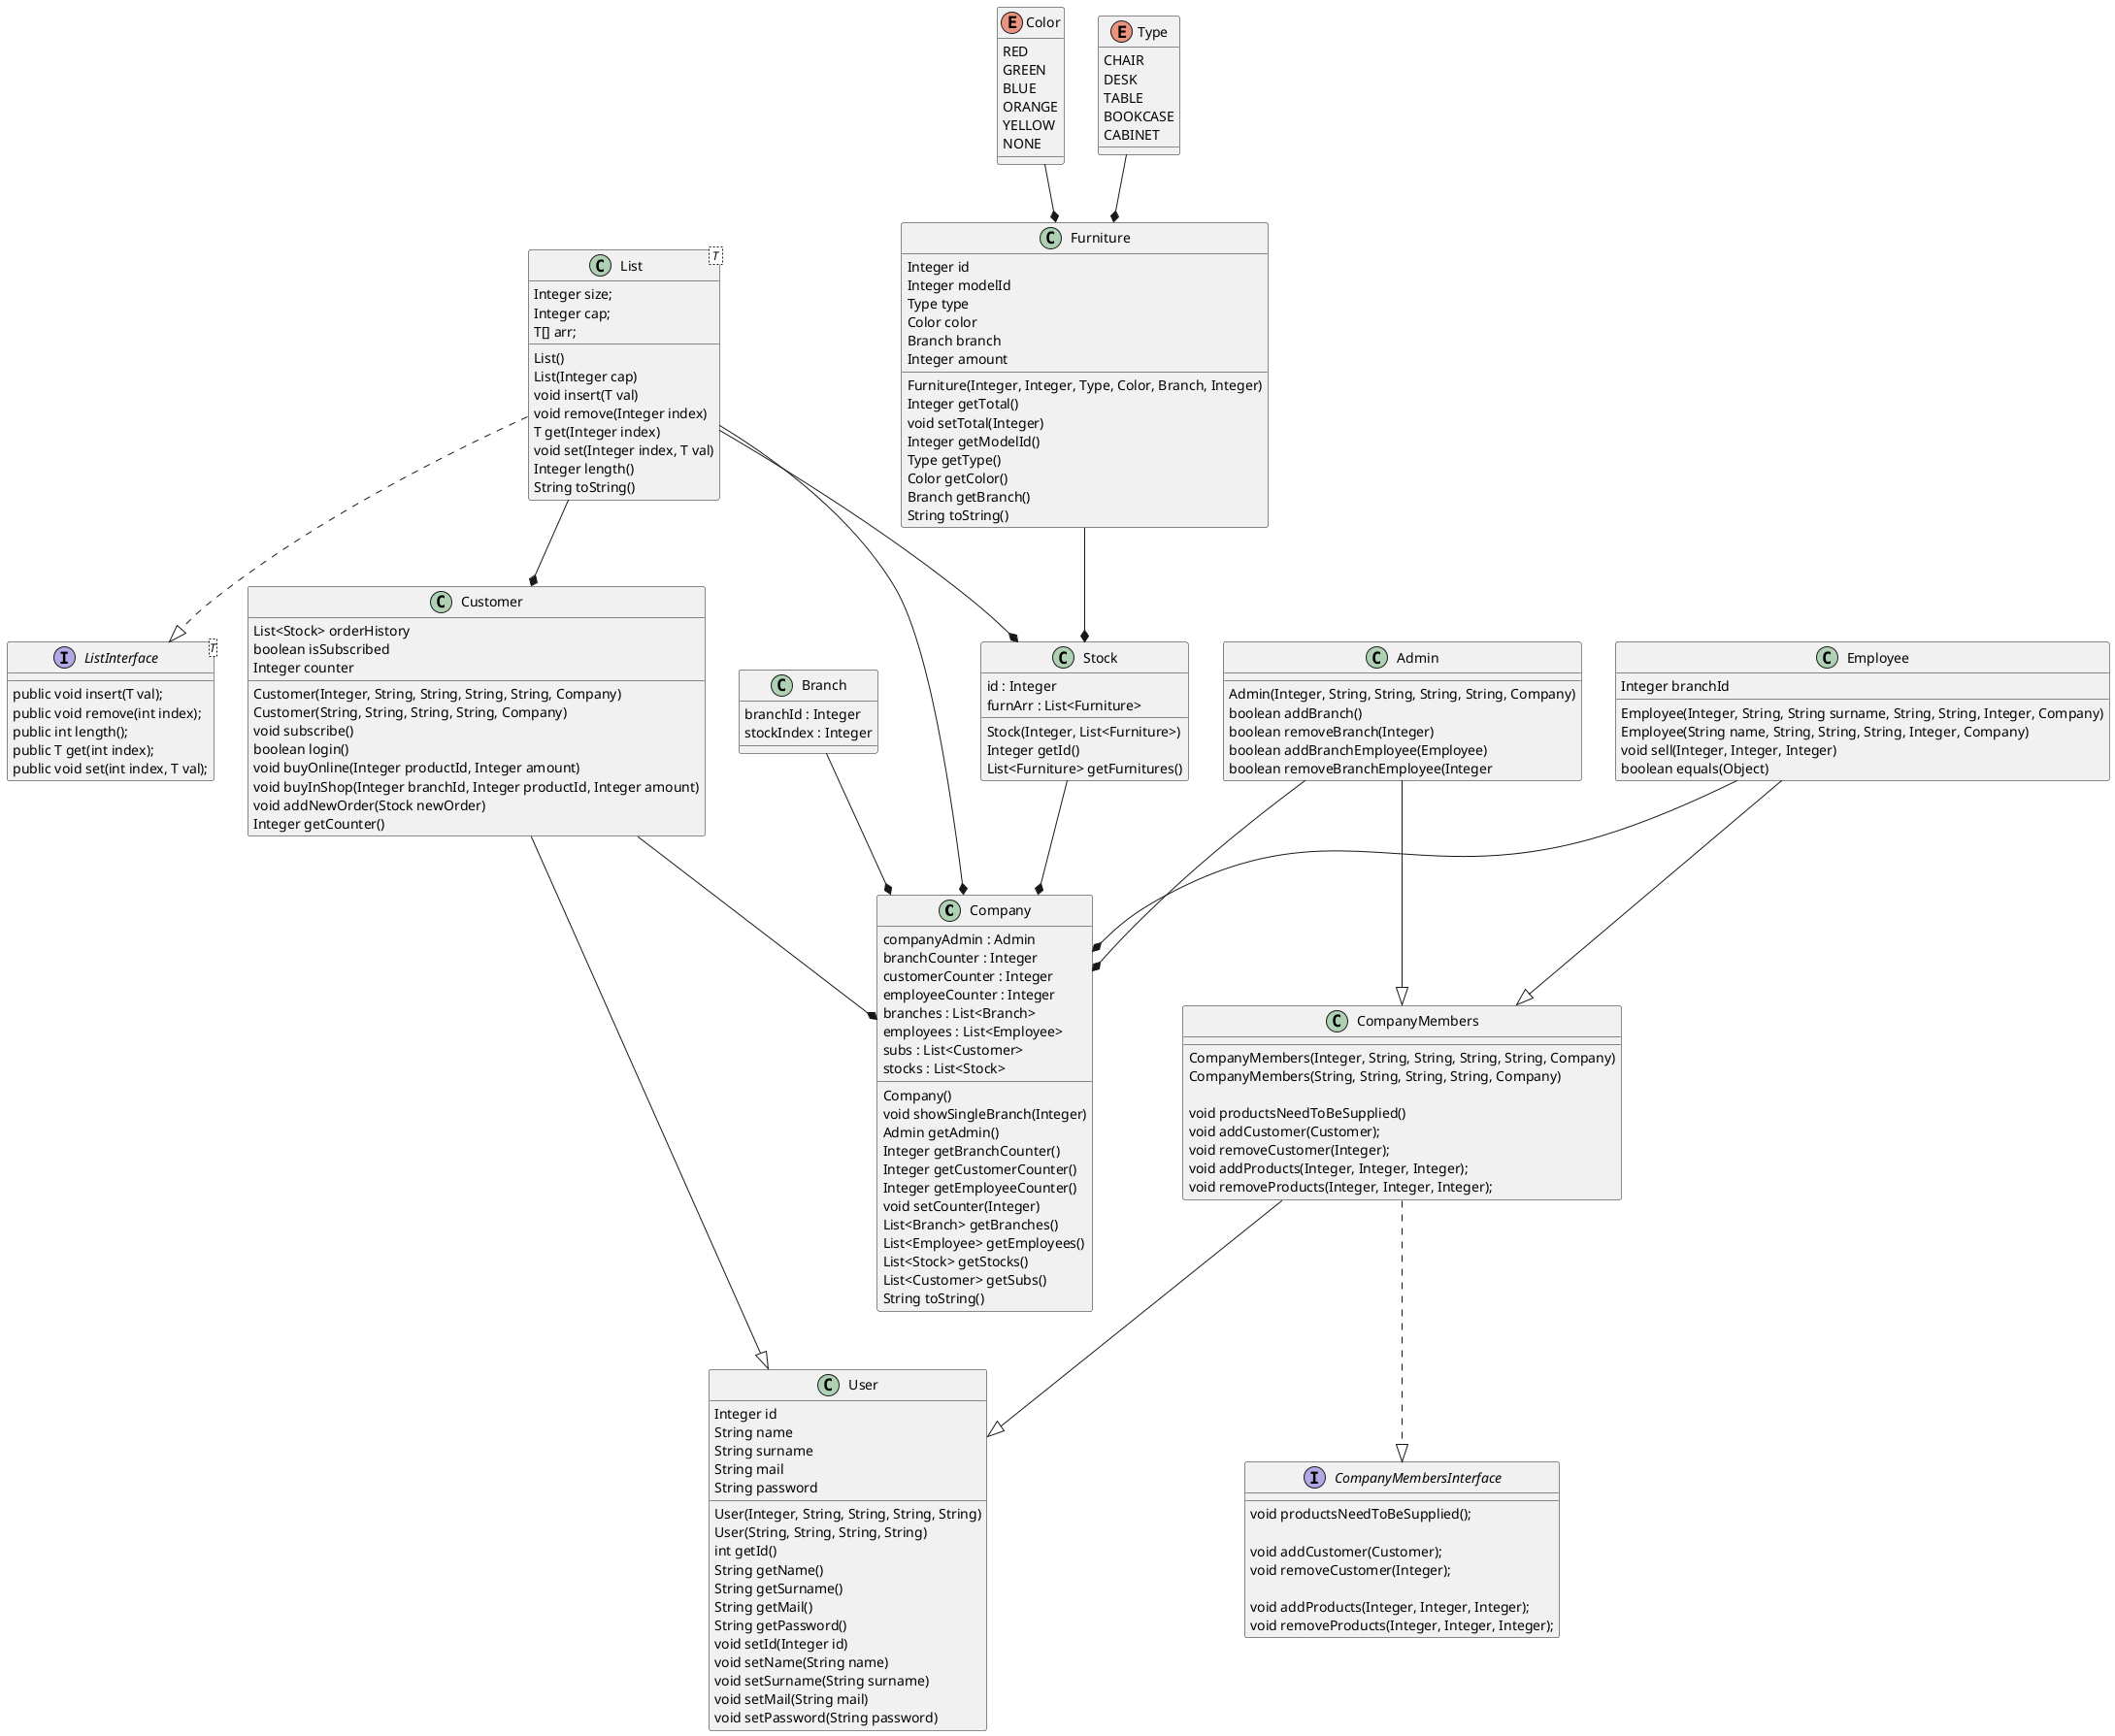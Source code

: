 @startuml "Order Taking Classes"

class Company
{
	companyAdmin : Admin
	branchCounter : Integer
	customerCounter : Integer
	employeeCounter : Integer
	branches : List<Branch>
	employees : List<Employee>
	subs : List<Customer>
	stocks : List<Stock>

	Company()
	void showSingleBranch(Integer)
	Admin getAdmin()
	Integer getBranchCounter()
	Integer getCustomerCounter()
	Integer getEmployeeCounter()
	void setCounter(Integer)
	List<Branch> getBranches()
	List<Employee> getEmployees()
	List<Stock> getStocks()
	List<Customer> getSubs()
	String toString()
}

class Branch
{
	branchId : Integer 
	stockIndex : Integer
}

class Stock
{
	id : Integer
	furnArr : List<Furniture>
	Stock(Integer, List<Furniture>)
	Integer getId()
	List<Furniture> getFurnitures()
}

class Admin
{
	Admin(Integer, String, String, String, String, Company)
	boolean addBranch()
	boolean removeBranch(Integer)
	boolean addBranchEmployee(Employee)
	boolean removeBranchEmployee(Integer
	' void removeCustomer(Integer);
	' void productsNeedToBeSupplied()
	' void addCustomer(Customer)
	' void addProducts(Integer, Integer, Integer)
	' void removeProducts(Integer, Integer, Integer)

}

interface CompanyMembersInterface {

	' boolean addBranch();
	' boolean removeBranch(Integer);

	' boolean addBranchEmployee(Employee);
	' boolean removeBranchEmployee(Integer);

	void productsNeedToBeSupplied();

	void addCustomer(Customer);
	void removeCustomer(Integer);

	void addProducts(Integer, Integer, Integer);
	void removeProducts(Integer, Integer, Integer);
	
}

class CompanyMembers
{
	CompanyMembers(Integer, String, String, String, String, Company)
	CompanyMembers(String, String, String, String, Company)
	
	void productsNeedToBeSupplied()
	void addCustomer(Customer);
	void removeCustomer(Integer);
	void addProducts(Integer, Integer, Integer);
	void removeProducts(Integer, Integer, Integer);

}

class Customer
{
	List<Stock> orderHistory
	boolean isSubscribed
	Integer counter

	Customer(Integer, String, String, String, String, Company)
	Customer(String, String, String, String, Company)
	void subscribe()
	boolean login()
	void buyOnline(Integer productId, Integer amount)
	void buyInShop(Integer branchId, Integer productId, Integer amount)
	void addNewOrder(Stock newOrder)
	Integer getCounter()


}

class Employee
{
	Integer branchId

	Employee(Integer, String, String surname, String, String, Integer, Company)
	Employee(String name, String, String, String, Integer, Company)
	' addProducts(Integer, Integer, Integer)
	' void removeProducts(Integer, Integer, Integer)
	void sell(Integer, Integer, Integer)
	' void productsNeedToBeSupplied()
	' void addCustomer(Customer)
	' void removeCustomer(Integer)
	boolean equals(Object)
}

class User
{
	Integer id
	String name
	String surname
	String mail
	String password

	User(Integer, String, String, String, String)
	User(String, String, String, String)
	int getId()
	String getName()
	String getSurname()
	String getMail()
	String getPassword()
	void setId(Integer id)
	void setName(String name)
	void setSurname(String surname)
	void setMail(String mail)
	void setPassword(String password)
}

enum Color
{
	RED
	GREEN
	BLUE
	ORANGE
	YELLOW
	NONE
}

enum Type {

	CHAIR
	DESK
	TABLE
	BOOKCASE
	CABINET
	
}

class Furniture
{
	Integer id
	Integer modelId
	Type type
	Color color
	Branch branch
	Integer amount

	Furniture(Integer, Integer, Type, Color, Branch, Integer)
	Integer getTotal()
	void setTotal(Integer)
	Integer getModelId()
	Type getType()
	Color getColor()
	Branch getBranch()
	String toString()
}

class List< T > 
{
	Integer size;
	Integer cap;
	T[] arr;

	List()
	List(Integer cap)
	void insert(T val)
	void remove(Integer index)
	T get(Integer index)
	void set(Integer index, T val)
	Integer length()
	String toString()

}

interface ListInterface<T> {

	public void insert(T val);
	public void remove(int index);
	public int length();
	public T get(int index);
	public void set(int index, T val);
	
}



Branch --* Company
Employee --* Company
Customer --* Company
Stock --* Company
Admin --* Company
' Admin --|> User
' Employee --|> User
Admin --|> CompanyMembers
Employee --|> CompanyMembers
CompanyMembers ..|> CompanyMembersInterface
CompanyMembers --|> User

Customer --|> User
' Admin ..|> CompanyMembersInterface
List ..|> ListInterface
Furniture --* Stock
Color --* Furniture
Type --* Furniture
List --* Stock
List --* Customer
List --* Company






@enduml